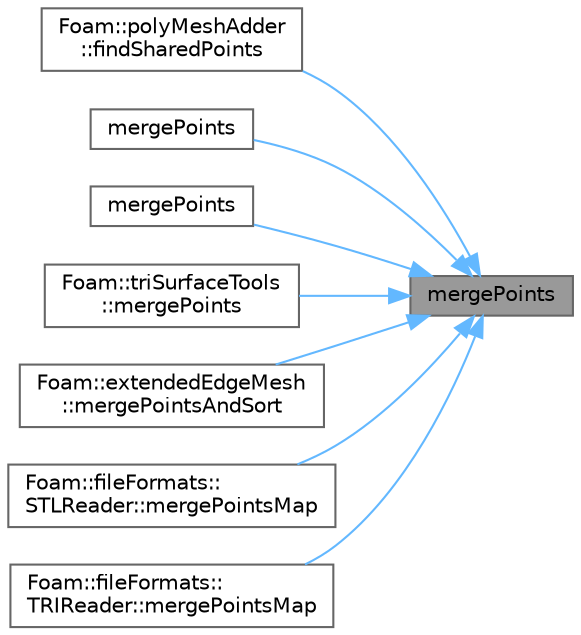digraph "mergePoints"
{
 // LATEX_PDF_SIZE
  bgcolor="transparent";
  edge [fontname=Helvetica,fontsize=10,labelfontname=Helvetica,labelfontsize=10];
  node [fontname=Helvetica,fontsize=10,shape=box,height=0.2,width=0.4];
  rankdir="RL";
  Node1 [id="Node000001",label="mergePoints",height=0.2,width=0.4,color="gray40", fillcolor="grey60", style="filled", fontcolor="black",tooltip=" "];
  Node1 -> Node2 [id="edge1_Node000001_Node000002",dir="back",color="steelblue1",style="solid",tooltip=" "];
  Node2 [id="Node000002",label="Foam::polyMeshAdder\l::findSharedPoints",height=0.2,width=0.4,color="grey40", fillcolor="white", style="filled",URL="$classFoam_1_1polyMeshAdder.html#a635b09647032a29d1e0aad6091b96f47",tooltip=" "];
  Node1 -> Node3 [id="edge2_Node000001_Node000003",dir="back",color="steelblue1",style="solid",tooltip=" "];
  Node3 [id="Node000003",label="mergePoints",height=0.2,width=0.4,color="grey40", fillcolor="white", style="filled",URL="$namespaceFoam.html#a49cbc2c0ef18c072d6211b13951cac16",tooltip=" "];
  Node1 -> Node4 [id="edge3_Node000001_Node000004",dir="back",color="steelblue1",style="solid",tooltip=" "];
  Node4 [id="Node000004",label="mergePoints",height=0.2,width=0.4,color="grey40", fillcolor="white", style="filled",URL="$namespaceFoam.html#aafe6d015e41f7370bf97c24233da9358",tooltip=" "];
  Node1 -> Node5 [id="edge4_Node000001_Node000005",dir="back",color="steelblue1",style="solid",tooltip=" "];
  Node5 [id="Node000005",label="Foam::triSurfaceTools\l::mergePoints",height=0.2,width=0.4,color="grey40", fillcolor="white", style="filled",URL="$classFoam_1_1triSurfaceTools.html#a44799249ec25a8721893cffeffcdec1f",tooltip=" "];
  Node1 -> Node6 [id="edge5_Node000001_Node000006",dir="back",color="steelblue1",style="solid",tooltip=" "];
  Node6 [id="Node000006",label="Foam::extendedEdgeMesh\l::mergePointsAndSort",height=0.2,width=0.4,color="grey40", fillcolor="white", style="filled",URL="$classFoam_1_1extendedEdgeMesh.html#ad51bcee427161d11bdb7090e133cf7ee",tooltip=" "];
  Node1 -> Node7 [id="edge6_Node000001_Node000007",dir="back",color="steelblue1",style="solid",tooltip=" "];
  Node7 [id="Node000007",label="Foam::fileFormats::\lSTLReader::mergePointsMap",height=0.2,width=0.4,color="grey40", fillcolor="white", style="filled",URL="$classFoam_1_1fileFormats_1_1STLReader.html#a257c26075ece11273faab14d5b3ae55c",tooltip=" "];
  Node1 -> Node8 [id="edge7_Node000001_Node000008",dir="back",color="steelblue1",style="solid",tooltip=" "];
  Node8 [id="Node000008",label="Foam::fileFormats::\lTRIReader::mergePointsMap",height=0.2,width=0.4,color="grey40", fillcolor="white", style="filled",URL="$classFoam_1_1fileFormats_1_1TRIReader.html#a257c26075ece11273faab14d5b3ae55c",tooltip=" "];
}
